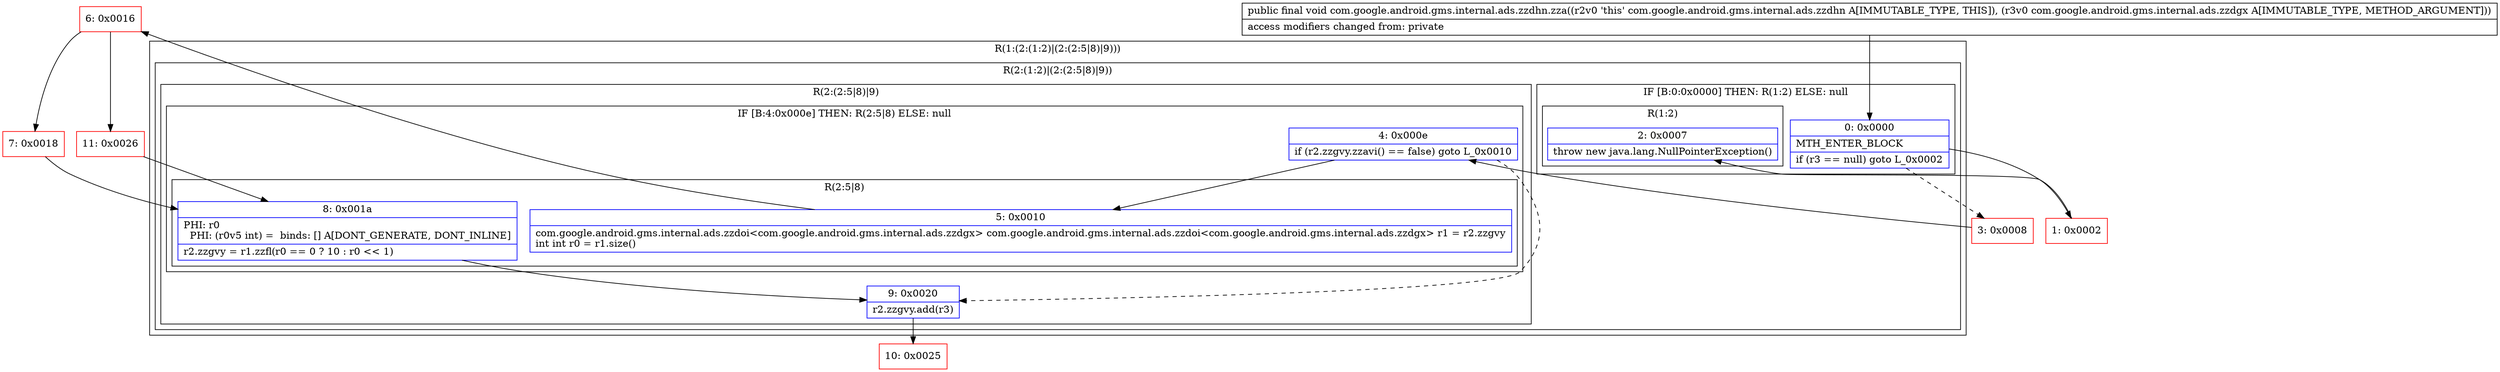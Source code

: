 digraph "CFG forcom.google.android.gms.internal.ads.zzdhn.zza(Lcom\/google\/android\/gms\/internal\/ads\/zzdgx;)V" {
subgraph cluster_Region_1174806383 {
label = "R(1:(2:(1:2)|(2:(2:5|8)|9)))";
node [shape=record,color=blue];
subgraph cluster_Region_18334326 {
label = "R(2:(1:2)|(2:(2:5|8)|9))";
node [shape=record,color=blue];
subgraph cluster_IfRegion_323086926 {
label = "IF [B:0:0x0000] THEN: R(1:2) ELSE: null";
node [shape=record,color=blue];
Node_0 [shape=record,label="{0\:\ 0x0000|MTH_ENTER_BLOCK\l|if (r3 == null) goto L_0x0002\l}"];
subgraph cluster_Region_1494787368 {
label = "R(1:2)";
node [shape=record,color=blue];
Node_2 [shape=record,label="{2\:\ 0x0007|throw new java.lang.NullPointerException()\l}"];
}
}
subgraph cluster_Region_789787651 {
label = "R(2:(2:5|8)|9)";
node [shape=record,color=blue];
subgraph cluster_IfRegion_279468005 {
label = "IF [B:4:0x000e] THEN: R(2:5|8) ELSE: null";
node [shape=record,color=blue];
Node_4 [shape=record,label="{4\:\ 0x000e|if (r2.zzgvy.zzavi() == false) goto L_0x0010\l}"];
subgraph cluster_Region_1228297566 {
label = "R(2:5|8)";
node [shape=record,color=blue];
Node_5 [shape=record,label="{5\:\ 0x0010|com.google.android.gms.internal.ads.zzdoi\<com.google.android.gms.internal.ads.zzdgx\> com.google.android.gms.internal.ads.zzdoi\<com.google.android.gms.internal.ads.zzdgx\> r1 = r2.zzgvy\lint int r0 = r1.size()\l}"];
Node_8 [shape=record,label="{8\:\ 0x001a|PHI: r0 \l  PHI: (r0v5 int) =  binds: [] A[DONT_GENERATE, DONT_INLINE]\l|r2.zzgvy = r1.zzfl(r0 == 0 ? 10 : r0 \<\< 1)\l}"];
}
}
Node_9 [shape=record,label="{9\:\ 0x0020|r2.zzgvy.add(r3)\l}"];
}
}
}
Node_1 [shape=record,color=red,label="{1\:\ 0x0002}"];
Node_3 [shape=record,color=red,label="{3\:\ 0x0008}"];
Node_6 [shape=record,color=red,label="{6\:\ 0x0016}"];
Node_7 [shape=record,color=red,label="{7\:\ 0x0018}"];
Node_10 [shape=record,color=red,label="{10\:\ 0x0025}"];
Node_11 [shape=record,color=red,label="{11\:\ 0x0026}"];
MethodNode[shape=record,label="{public final void com.google.android.gms.internal.ads.zzdhn.zza((r2v0 'this' com.google.android.gms.internal.ads.zzdhn A[IMMUTABLE_TYPE, THIS]), (r3v0 com.google.android.gms.internal.ads.zzdgx A[IMMUTABLE_TYPE, METHOD_ARGUMENT]))  | access modifiers changed from: private\l}"];
MethodNode -> Node_0;
Node_0 -> Node_1;
Node_0 -> Node_3[style=dashed];
Node_4 -> Node_5;
Node_4 -> Node_9[style=dashed];
Node_5 -> Node_6;
Node_8 -> Node_9;
Node_9 -> Node_10;
Node_1 -> Node_2;
Node_3 -> Node_4;
Node_6 -> Node_7;
Node_6 -> Node_11;
Node_7 -> Node_8;
Node_11 -> Node_8;
}


